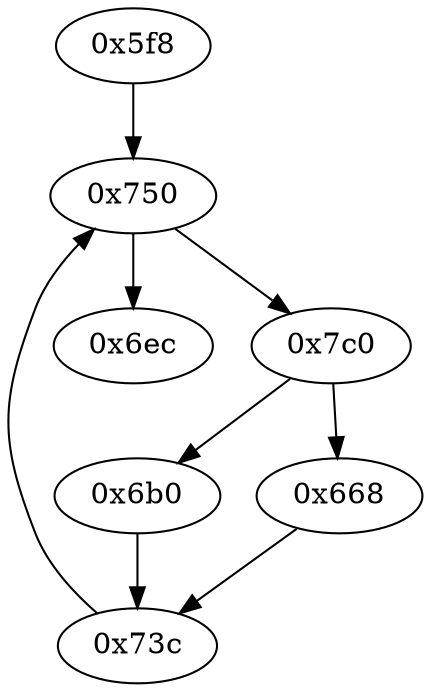 strict digraph "" {
	graph ["edge"="{}",
		file="/Users/mark/Documents//论文//第二篇论文//2018-08-24交论文后的备份/2019/CFG/small-programs/1b-1-2-1-1-gt127-1-0-1/1528_\
recovered.dot",
		"graph"="{u'file': u'/Users/mark/Documents//\u8bba\u6587//\u7b2c\u4e8c\u7bc7\u8bba\u6587//2018-08-24\u4ea4\u8bba\u6587\u540e\u7684\u5907\u4efd/\
2019/CFG/small-programs/1b-1-2-1-1-gt127-1-0-1/1528_recovered.dot'}",
		"node"="{u'opcode': u''}"
	];
	"0x6ec"	 [opcode="[u'ldr', u'mov', u'bl', u'ldr', u'b']"];
	"0x6b0"	 [opcode="[u'ldr', u'ldr', u'add', u'str', u'ldr', u'b']"];
	"0x73c"	 [opcode="[u'ldr', u'mov', u'add', u'mov', u'b']"];
	"0x6b0" -> "0x73c";
	"0x750"	 [opcode="[u'str', u'str', u'ldr', u'ldrb', u'str', u'ldr', u'ldr', u'ldr', u'ldr', u'cmp', u'mov', u'b']"];
	"0x750" -> "0x6ec";
	"0x7c0"	 [opcode="[u'ldr', u'cmp', u'mov', u'mov', u'strb', u'ldr', u'b']"];
	"0x750" -> "0x7c0";
	"0x668"	 [opcode="[u'ldr', u'ldr', u'mul', u'str', u'ldr', u'b']"];
	"0x668" -> "0x73c";
	"0x5f8"	 [opcode="[u'push', u'add', u'sub', u'mov', u'ldr', u'ldr', u'ldr', u'ldr', u'add', u'b']"];
	"0x5f8" -> "0x750";
	"0x73c" -> "0x750";
	"0x7c0" -> "0x6b0";
	"0x7c0" -> "0x668";
}
